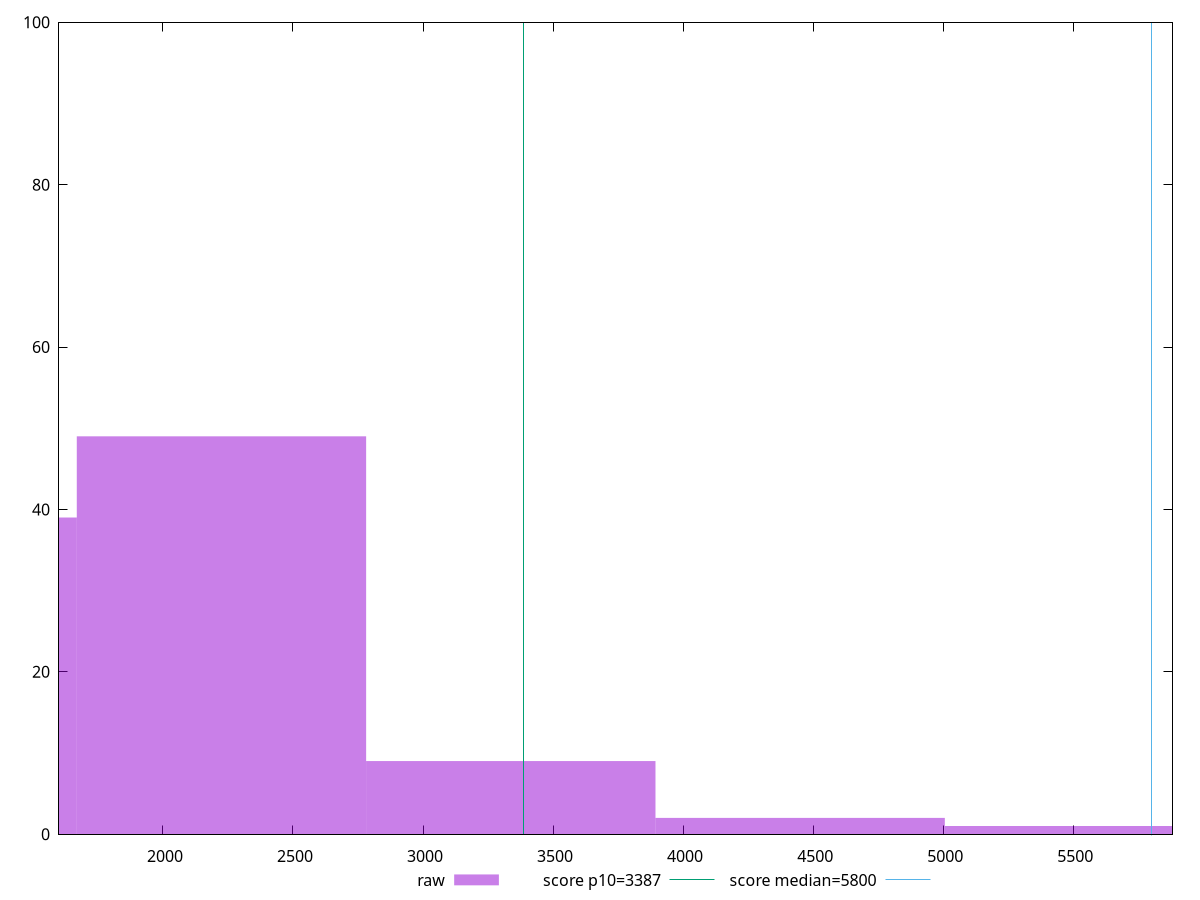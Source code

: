 reset

$raw <<EOF
5562.5933921621245 1
2225.0373568648497 49
1112.5186784324248 39
3337.5560352972743 9
4450.074713729699 2
EOF

set key outside below
set boxwidth 1112.5186784324248
set xrange [1600.4009999999998:5881.739881999703]
set yrange [0:100]
set trange [0:100]
set style fill transparent solid 0.5 noborder

set parametric
set terminal svg size 640, 490 enhanced background rgb 'white'
set output "report_00015_2021-02-09T16-11-33.973Z/speed-index/samples/pages+cached+noadtech+nomedia+nocss/raw/histogram.svg"

plot $raw title "raw" with boxes, \
     3387,t title "score p10=3387", \
     5800,t title "score median=5800"

reset
